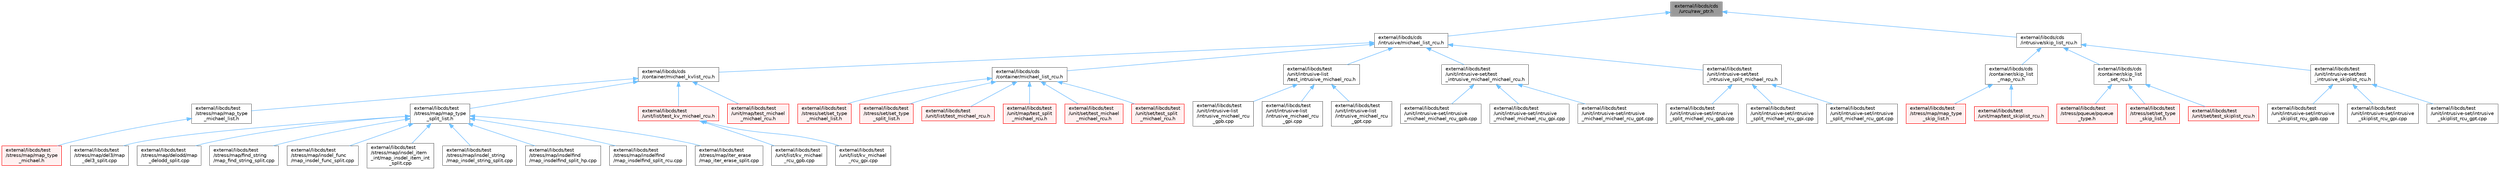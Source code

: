 digraph "external/libcds/cds/urcu/raw_ptr.h"
{
 // LATEX_PDF_SIZE
  bgcolor="transparent";
  edge [fontname=Helvetica,fontsize=10,labelfontname=Helvetica,labelfontsize=10];
  node [fontname=Helvetica,fontsize=10,shape=box,height=0.2,width=0.4];
  Node1 [id="Node000001",label="external/libcds/cds\l/urcu/raw_ptr.h",height=0.2,width=0.4,color="gray40", fillcolor="grey60", style="filled", fontcolor="black",tooltip=" "];
  Node1 -> Node2 [id="edge50_Node000001_Node000002",dir="back",color="steelblue1",style="solid",tooltip=" "];
  Node2 [id="Node000002",label="external/libcds/cds\l/intrusive/michael_list_rcu.h",height=0.2,width=0.4,color="grey40", fillcolor="white", style="filled",URL="$intrusive_2michael__list__rcu_8h.html",tooltip=" "];
  Node2 -> Node3 [id="edge51_Node000002_Node000003",dir="back",color="steelblue1",style="solid",tooltip=" "];
  Node3 [id="Node000003",label="external/libcds/cds\l/container/michael_kvlist_rcu.h",height=0.2,width=0.4,color="grey40", fillcolor="white", style="filled",URL="$michael__kvlist__rcu_8h.html",tooltip=" "];
  Node3 -> Node4 [id="edge52_Node000003_Node000004",dir="back",color="steelblue1",style="solid",tooltip=" "];
  Node4 [id="Node000004",label="external/libcds/test\l/stress/map/map_type\l_michael_list.h",height=0.2,width=0.4,color="grey40", fillcolor="white", style="filled",URL="$map__type__michael__list_8h.html",tooltip=" "];
  Node4 -> Node5 [id="edge53_Node000004_Node000005",dir="back",color="steelblue1",style="solid",tooltip=" "];
  Node5 [id="Node000005",label="external/libcds/test\l/stress/map/map_type\l_michael.h",height=0.2,width=0.4,color="red", fillcolor="#FFF0F0", style="filled",URL="$map__type__michael_8h.html",tooltip=" "];
  Node3 -> Node15 [id="edge54_Node000003_Node000015",dir="back",color="steelblue1",style="solid",tooltip=" "];
  Node15 [id="Node000015",label="external/libcds/test\l/stress/map/map_type\l_split_list.h",height=0.2,width=0.4,color="grey40", fillcolor="white", style="filled",URL="$map__type__split__list_8h.html",tooltip=" "];
  Node15 -> Node16 [id="edge55_Node000015_Node000016",dir="back",color="steelblue1",style="solid",tooltip=" "];
  Node16 [id="Node000016",label="external/libcds/test\l/stress/map/del3/map\l_del3_split.cpp",height=0.2,width=0.4,color="grey40", fillcolor="white", style="filled",URL="$map__del3__split_8cpp.html",tooltip=" "];
  Node15 -> Node17 [id="edge56_Node000015_Node000017",dir="back",color="steelblue1",style="solid",tooltip=" "];
  Node17 [id="Node000017",label="external/libcds/test\l/stress/map/delodd/map\l_delodd_split.cpp",height=0.2,width=0.4,color="grey40", fillcolor="white", style="filled",URL="$map__delodd__split_8cpp.html",tooltip=" "];
  Node15 -> Node18 [id="edge57_Node000015_Node000018",dir="back",color="steelblue1",style="solid",tooltip=" "];
  Node18 [id="Node000018",label="external/libcds/test\l/stress/map/find_string\l/map_find_string_split.cpp",height=0.2,width=0.4,color="grey40", fillcolor="white", style="filled",URL="$map__find__string__split_8cpp.html",tooltip=" "];
  Node15 -> Node19 [id="edge58_Node000015_Node000019",dir="back",color="steelblue1",style="solid",tooltip=" "];
  Node19 [id="Node000019",label="external/libcds/test\l/stress/map/insdel_func\l/map_insdel_func_split.cpp",height=0.2,width=0.4,color="grey40", fillcolor="white", style="filled",URL="$map__insdel__func__split_8cpp.html",tooltip=" "];
  Node15 -> Node20 [id="edge59_Node000015_Node000020",dir="back",color="steelblue1",style="solid",tooltip=" "];
  Node20 [id="Node000020",label="external/libcds/test\l/stress/map/insdel_item\l_int/map_insdel_item_int\l_split.cpp",height=0.2,width=0.4,color="grey40", fillcolor="white", style="filled",URL="$map__insdel__item__int__split_8cpp.html",tooltip=" "];
  Node15 -> Node21 [id="edge60_Node000015_Node000021",dir="back",color="steelblue1",style="solid",tooltip=" "];
  Node21 [id="Node000021",label="external/libcds/test\l/stress/map/insdel_string\l/map_insdel_string_split.cpp",height=0.2,width=0.4,color="grey40", fillcolor="white", style="filled",URL="$map__insdel__string__split_8cpp.html",tooltip=" "];
  Node15 -> Node22 [id="edge61_Node000015_Node000022",dir="back",color="steelblue1",style="solid",tooltip=" "];
  Node22 [id="Node000022",label="external/libcds/test\l/stress/map/insdelfind\l/map_insdelfind_split_hp.cpp",height=0.2,width=0.4,color="grey40", fillcolor="white", style="filled",URL="$map__insdelfind__split__hp_8cpp.html",tooltip=" "];
  Node15 -> Node23 [id="edge62_Node000015_Node000023",dir="back",color="steelblue1",style="solid",tooltip=" "];
  Node23 [id="Node000023",label="external/libcds/test\l/stress/map/insdelfind\l/map_insdelfind_split_rcu.cpp",height=0.2,width=0.4,color="grey40", fillcolor="white", style="filled",URL="$map__insdelfind__split__rcu_8cpp.html",tooltip=" "];
  Node15 -> Node24 [id="edge63_Node000015_Node000024",dir="back",color="steelblue1",style="solid",tooltip=" "];
  Node24 [id="Node000024",label="external/libcds/test\l/stress/map/iter_erase\l/map_iter_erase_split.cpp",height=0.2,width=0.4,color="grey40", fillcolor="white", style="filled",URL="$map__iter__erase__split_8cpp.html",tooltip=" "];
  Node3 -> Node25 [id="edge64_Node000003_Node000025",dir="back",color="steelblue1",style="solid",tooltip=" "];
  Node25 [id="Node000025",label="external/libcds/test\l/unit/list/test_kv_michael_rcu.h",height=0.2,width=0.4,color="red", fillcolor="#FFF0F0", style="filled",URL="$test__kv__michael__rcu_8h.html",tooltip=" "];
  Node25 -> Node26 [id="edge65_Node000025_Node000026",dir="back",color="steelblue1",style="solid",tooltip=" "];
  Node26 [id="Node000026",label="external/libcds/test\l/unit/list/kv_michael\l_rcu_gpb.cpp",height=0.2,width=0.4,color="grey40", fillcolor="white", style="filled",URL="$kv__michael__rcu__gpb_8cpp.html",tooltip=" "];
  Node25 -> Node27 [id="edge66_Node000025_Node000027",dir="back",color="steelblue1",style="solid",tooltip=" "];
  Node27 [id="Node000027",label="external/libcds/test\l/unit/list/kv_michael\l_rcu_gpi.cpp",height=0.2,width=0.4,color="grey40", fillcolor="white", style="filled",URL="$kv__michael__rcu__gpi_8cpp.html",tooltip=" "];
  Node3 -> Node29 [id="edge67_Node000003_Node000029",dir="back",color="steelblue1",style="solid",tooltip=" "];
  Node29 [id="Node000029",label="external/libcds/test\l/unit/map/test_michael\l_michael_rcu.h",height=0.2,width=0.4,color="red", fillcolor="#FFF0F0", style="filled",URL="$map_2test__michael__michael__rcu_8h.html",tooltip=" "];
  Node2 -> Node33 [id="edge68_Node000002_Node000033",dir="back",color="steelblue1",style="solid",tooltip=" "];
  Node33 [id="Node000033",label="external/libcds/cds\l/container/michael_list_rcu.h",height=0.2,width=0.4,color="grey40", fillcolor="white", style="filled",URL="$container_2michael__list__rcu_8h.html",tooltip=" "];
  Node33 -> Node34 [id="edge69_Node000033_Node000034",dir="back",color="steelblue1",style="solid",tooltip=" "];
  Node34 [id="Node000034",label="external/libcds/test\l/stress/set/set_type\l_michael_list.h",height=0.2,width=0.4,color="red", fillcolor="#FFF0F0", style="filled",URL="$set__type__michael__list_8h.html",tooltip=" "];
  Node33 -> Node44 [id="edge70_Node000033_Node000044",dir="back",color="steelblue1",style="solid",tooltip=" "];
  Node44 [id="Node000044",label="external/libcds/test\l/stress/set/set_type\l_split_list.h",height=0.2,width=0.4,color="red", fillcolor="#FFF0F0", style="filled",URL="$set__type__split__list_8h.html",tooltip=" "];
  Node33 -> Node53 [id="edge71_Node000033_Node000053",dir="back",color="steelblue1",style="solid",tooltip=" "];
  Node53 [id="Node000053",label="external/libcds/test\l/unit/list/test_michael_rcu.h",height=0.2,width=0.4,color="red", fillcolor="#FFF0F0", style="filled",URL="$test__michael__rcu_8h.html",tooltip=" "];
  Node33 -> Node57 [id="edge72_Node000033_Node000057",dir="back",color="steelblue1",style="solid",tooltip=" "];
  Node57 [id="Node000057",label="external/libcds/test\l/unit/map/test_split\l_michael_rcu.h",height=0.2,width=0.4,color="red", fillcolor="#FFF0F0", style="filled",URL="$map_2test__split__michael__rcu_8h.html",tooltip=" "];
  Node33 -> Node61 [id="edge73_Node000033_Node000061",dir="back",color="steelblue1",style="solid",tooltip=" "];
  Node61 [id="Node000061",label="external/libcds/test\l/unit/set/test_michael\l_michael_rcu.h",height=0.2,width=0.4,color="red", fillcolor="#FFF0F0", style="filled",URL="$set_2test__michael__michael__rcu_8h.html",tooltip=" "];
  Node33 -> Node65 [id="edge74_Node000033_Node000065",dir="back",color="steelblue1",style="solid",tooltip=" "];
  Node65 [id="Node000065",label="external/libcds/test\l/unit/set/test_split\l_michael_rcu.h",height=0.2,width=0.4,color="red", fillcolor="#FFF0F0", style="filled",URL="$set_2test__split__michael__rcu_8h.html",tooltip=" "];
  Node2 -> Node69 [id="edge75_Node000002_Node000069",dir="back",color="steelblue1",style="solid",tooltip=" "];
  Node69 [id="Node000069",label="external/libcds/test\l/unit/intrusive-list\l/test_intrusive_michael_rcu.h",height=0.2,width=0.4,color="grey40", fillcolor="white", style="filled",URL="$test__intrusive__michael__rcu_8h.html",tooltip=" "];
  Node69 -> Node70 [id="edge76_Node000069_Node000070",dir="back",color="steelblue1",style="solid",tooltip=" "];
  Node70 [id="Node000070",label="external/libcds/test\l/unit/intrusive-list\l/intrusive_michael_rcu\l_gpb.cpp",height=0.2,width=0.4,color="grey40", fillcolor="white", style="filled",URL="$intrusive__michael__rcu__gpb_8cpp.html",tooltip=" "];
  Node69 -> Node71 [id="edge77_Node000069_Node000071",dir="back",color="steelblue1",style="solid",tooltip=" "];
  Node71 [id="Node000071",label="external/libcds/test\l/unit/intrusive-list\l/intrusive_michael_rcu\l_gpi.cpp",height=0.2,width=0.4,color="grey40", fillcolor="white", style="filled",URL="$intrusive__michael__rcu__gpi_8cpp.html",tooltip=" "];
  Node69 -> Node72 [id="edge78_Node000069_Node000072",dir="back",color="steelblue1",style="solid",tooltip=" "];
  Node72 [id="Node000072",label="external/libcds/test\l/unit/intrusive-list\l/intrusive_michael_rcu\l_gpt.cpp",height=0.2,width=0.4,color="grey40", fillcolor="white", style="filled",URL="$intrusive__michael__rcu__gpt_8cpp.html",tooltip=" "];
  Node2 -> Node73 [id="edge79_Node000002_Node000073",dir="back",color="steelblue1",style="solid",tooltip=" "];
  Node73 [id="Node000073",label="external/libcds/test\l/unit/intrusive-set/test\l_intrusive_michael_michael_rcu.h",height=0.2,width=0.4,color="grey40", fillcolor="white", style="filled",URL="$test__intrusive__michael__michael__rcu_8h.html",tooltip=" "];
  Node73 -> Node74 [id="edge80_Node000073_Node000074",dir="back",color="steelblue1",style="solid",tooltip=" "];
  Node74 [id="Node000074",label="external/libcds/test\l/unit/intrusive-set/intrusive\l_michael_michael_rcu_gpb.cpp",height=0.2,width=0.4,color="grey40", fillcolor="white", style="filled",URL="$intrusive__michael__michael__rcu__gpb_8cpp.html",tooltip=" "];
  Node73 -> Node75 [id="edge81_Node000073_Node000075",dir="back",color="steelblue1",style="solid",tooltip=" "];
  Node75 [id="Node000075",label="external/libcds/test\l/unit/intrusive-set/intrusive\l_michael_michael_rcu_gpi.cpp",height=0.2,width=0.4,color="grey40", fillcolor="white", style="filled",URL="$intrusive__michael__michael__rcu__gpi_8cpp.html",tooltip=" "];
  Node73 -> Node76 [id="edge82_Node000073_Node000076",dir="back",color="steelblue1",style="solid",tooltip=" "];
  Node76 [id="Node000076",label="external/libcds/test\l/unit/intrusive-set/intrusive\l_michael_michael_rcu_gpt.cpp",height=0.2,width=0.4,color="grey40", fillcolor="white", style="filled",URL="$intrusive__michael__michael__rcu__gpt_8cpp.html",tooltip=" "];
  Node2 -> Node77 [id="edge83_Node000002_Node000077",dir="back",color="steelblue1",style="solid",tooltip=" "];
  Node77 [id="Node000077",label="external/libcds/test\l/unit/intrusive-set/test\l_intrusive_split_michael_rcu.h",height=0.2,width=0.4,color="grey40", fillcolor="white", style="filled",URL="$test__intrusive__split__michael__rcu_8h.html",tooltip=" "];
  Node77 -> Node78 [id="edge84_Node000077_Node000078",dir="back",color="steelblue1",style="solid",tooltip=" "];
  Node78 [id="Node000078",label="external/libcds/test\l/unit/intrusive-set/intrusive\l_split_michael_rcu_gpb.cpp",height=0.2,width=0.4,color="grey40", fillcolor="white", style="filled",URL="$intrusive__split__michael__rcu__gpb_8cpp.html",tooltip=" "];
  Node77 -> Node79 [id="edge85_Node000077_Node000079",dir="back",color="steelblue1",style="solid",tooltip=" "];
  Node79 [id="Node000079",label="external/libcds/test\l/unit/intrusive-set/intrusive\l_split_michael_rcu_gpi.cpp",height=0.2,width=0.4,color="grey40", fillcolor="white", style="filled",URL="$intrusive__split__michael__rcu__gpi_8cpp.html",tooltip=" "];
  Node77 -> Node80 [id="edge86_Node000077_Node000080",dir="back",color="steelblue1",style="solid",tooltip=" "];
  Node80 [id="Node000080",label="external/libcds/test\l/unit/intrusive-set/intrusive\l_split_michael_rcu_gpt.cpp",height=0.2,width=0.4,color="grey40", fillcolor="white", style="filled",URL="$intrusive__split__michael__rcu__gpt_8cpp.html",tooltip=" "];
  Node1 -> Node81 [id="edge87_Node000001_Node000081",dir="back",color="steelblue1",style="solid",tooltip=" "];
  Node81 [id="Node000081",label="external/libcds/cds\l/intrusive/skip_list_rcu.h",height=0.2,width=0.4,color="grey40", fillcolor="white", style="filled",URL="$skip__list__rcu_8h.html",tooltip=" "];
  Node81 -> Node82 [id="edge88_Node000081_Node000082",dir="back",color="steelblue1",style="solid",tooltip=" "];
  Node82 [id="Node000082",label="external/libcds/cds\l/container/skip_list\l_map_rcu.h",height=0.2,width=0.4,color="grey40", fillcolor="white", style="filled",URL="$skip__list__map__rcu_8h.html",tooltip=" "];
  Node82 -> Node83 [id="edge89_Node000082_Node000083",dir="back",color="steelblue1",style="solid",tooltip=" "];
  Node83 [id="Node000083",label="external/libcds/test\l/stress/map/map_type\l_skip_list.h",height=0.2,width=0.4,color="red", fillcolor="#FFF0F0", style="filled",URL="$map__type__skip__list_8h.html",tooltip=" "];
  Node82 -> Node93 [id="edge90_Node000082_Node000093",dir="back",color="steelblue1",style="solid",tooltip=" "];
  Node93 [id="Node000093",label="external/libcds/test\l/unit/map/test_skiplist_rcu.h",height=0.2,width=0.4,color="red", fillcolor="#FFF0F0", style="filled",URL="$map_2test__skiplist__rcu_8h.html",tooltip=" "];
  Node81 -> Node97 [id="edge91_Node000081_Node000097",dir="back",color="steelblue1",style="solid",tooltip=" "];
  Node97 [id="Node000097",label="external/libcds/cds\l/container/skip_list\l_set_rcu.h",height=0.2,width=0.4,color="grey40", fillcolor="white", style="filled",URL="$skip__list__set__rcu_8h.html",tooltip=" "];
  Node97 -> Node98 [id="edge92_Node000097_Node000098",dir="back",color="steelblue1",style="solid",tooltip=" "];
  Node98 [id="Node000098",label="external/libcds/test\l/stress/pqueue/pqueue\l_type.h",height=0.2,width=0.4,color="red", fillcolor="#FFF0F0", style="filled",URL="$pqueue__type_8h.html",tooltip=" "];
  Node97 -> Node102 [id="edge93_Node000097_Node000102",dir="back",color="steelblue1",style="solid",tooltip=" "];
  Node102 [id="Node000102",label="external/libcds/test\l/stress/set/set_type\l_skip_list.h",height=0.2,width=0.4,color="red", fillcolor="#FFF0F0", style="filled",URL="$set__type__skip__list_8h.html",tooltip=" "];
  Node97 -> Node109 [id="edge94_Node000097_Node000109",dir="back",color="steelblue1",style="solid",tooltip=" "];
  Node109 [id="Node000109",label="external/libcds/test\l/unit/set/test_skiplist_rcu.h",height=0.2,width=0.4,color="red", fillcolor="#FFF0F0", style="filled",URL="$set_2test__skiplist__rcu_8h.html",tooltip=" "];
  Node81 -> Node113 [id="edge95_Node000081_Node000113",dir="back",color="steelblue1",style="solid",tooltip=" "];
  Node113 [id="Node000113",label="external/libcds/test\l/unit/intrusive-set/test\l_intrusive_skiplist_rcu.h",height=0.2,width=0.4,color="grey40", fillcolor="white", style="filled",URL="$test__intrusive__skiplist__rcu_8h.html",tooltip=" "];
  Node113 -> Node114 [id="edge96_Node000113_Node000114",dir="back",color="steelblue1",style="solid",tooltip=" "];
  Node114 [id="Node000114",label="external/libcds/test\l/unit/intrusive-set/intrusive\l_skiplist_rcu_gpb.cpp",height=0.2,width=0.4,color="grey40", fillcolor="white", style="filled",URL="$intrusive__skiplist__rcu__gpb_8cpp.html",tooltip=" "];
  Node113 -> Node115 [id="edge97_Node000113_Node000115",dir="back",color="steelblue1",style="solid",tooltip=" "];
  Node115 [id="Node000115",label="external/libcds/test\l/unit/intrusive-set/intrusive\l_skiplist_rcu_gpi.cpp",height=0.2,width=0.4,color="grey40", fillcolor="white", style="filled",URL="$intrusive__skiplist__rcu__gpi_8cpp.html",tooltip=" "];
  Node113 -> Node116 [id="edge98_Node000113_Node000116",dir="back",color="steelblue1",style="solid",tooltip=" "];
  Node116 [id="Node000116",label="external/libcds/test\l/unit/intrusive-set/intrusive\l_skiplist_rcu_gpt.cpp",height=0.2,width=0.4,color="grey40", fillcolor="white", style="filled",URL="$intrusive__skiplist__rcu__gpt_8cpp.html",tooltip=" "];
}
